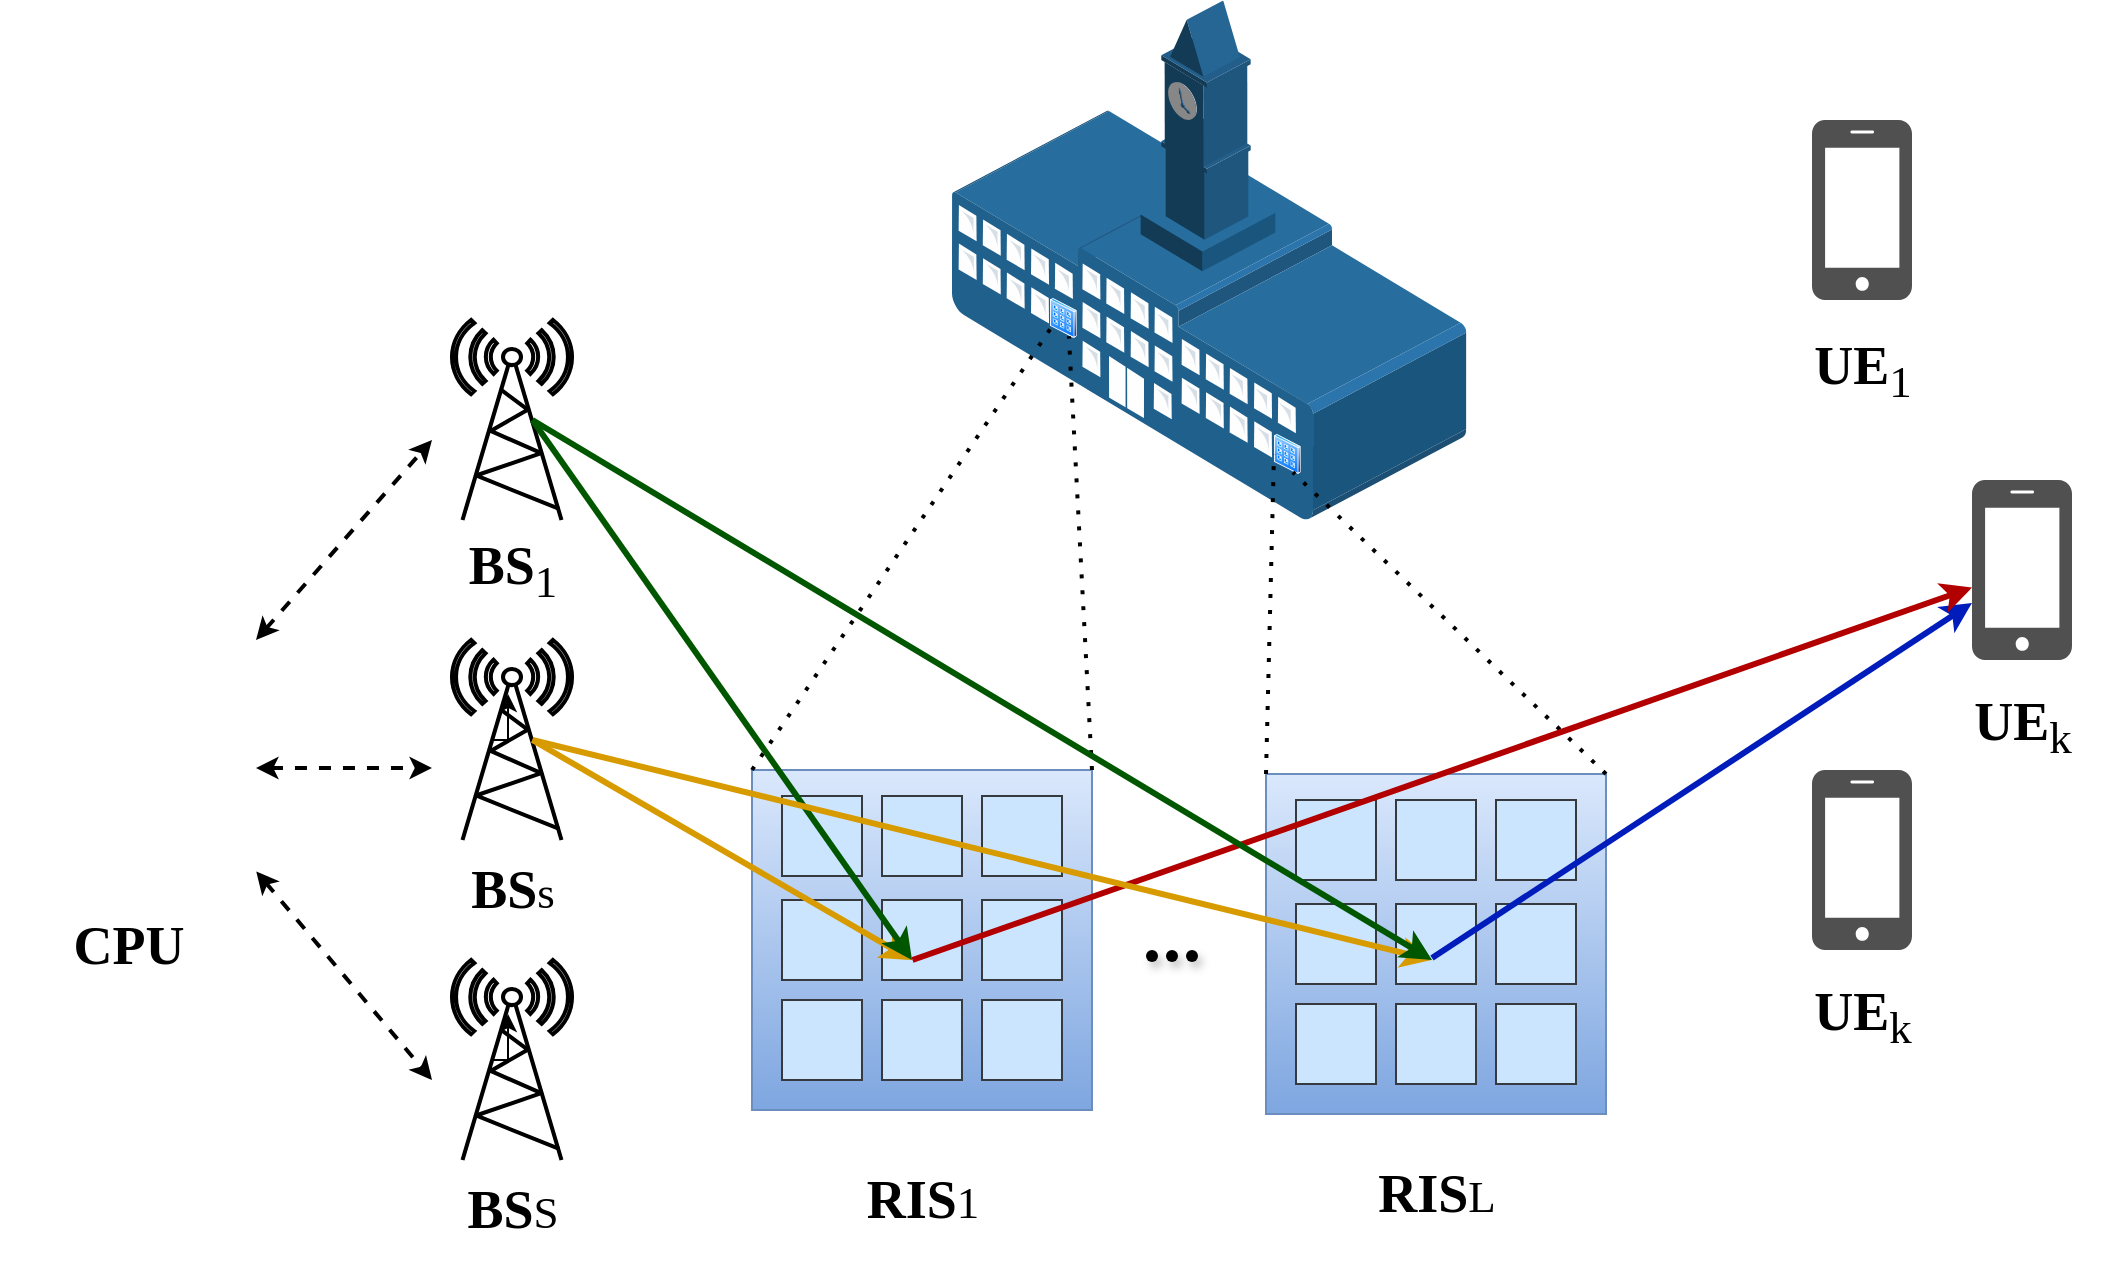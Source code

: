<mxfile version="23.0.1" type="github">
  <diagram name="第 1 页" id="fu7d0Rtub_Eh79JDdHf0">
    <mxGraphModel dx="746" dy="553" grid="1" gridSize="10" guides="1" tooltips="1" connect="1" arrows="1" fold="1" page="1" pageScale="1" pageWidth="827" pageHeight="1169" math="0" shadow="0">
      <root>
        <mxCell id="0" />
        <mxCell id="1" parent="0" />
        <mxCell id="ABnXI4RNKLQdEu6p_G51-1" value="" style="fontColor=#0066CC;verticalAlign=top;verticalLabelPosition=bottom;labelPosition=center;align=center;html=1;fillColor=#FFFFFF;strokeColor=#000000;gradientColor=none;gradientDirection=north;strokeWidth=2;shape=mxgraph.networks.radio_tower;rounded=1;shadow=0;comic=0;labelBackgroundColor=none;container=0;" vertex="1" parent="1">
          <mxGeometry x="250" y="240" width="60" height="100" as="geometry" />
        </mxCell>
        <mxCell id="ABnXI4RNKLQdEu6p_G51-2" value="&lt;b&gt;BS&lt;/b&gt;&lt;font style=&quot;font-size: 27px;&quot;&gt;&lt;sub&gt;1&lt;/sub&gt;&lt;/font&gt;" style="text;html=1;align=center;verticalAlign=middle;resizable=0;points=[];autosize=1;strokeColor=none;fillColor=none;fontSize=27;fontFamily=Times New Roman;shadow=1;glass=0;sketch=0;strokeWidth=8;container=0;" vertex="1" parent="1">
          <mxGeometry x="245" y="340" width="70" height="50" as="geometry" />
        </mxCell>
        <mxCell id="ABnXI4RNKLQdEu6p_G51-3" value="" style="fontColor=#0066CC;verticalAlign=top;verticalLabelPosition=bottom;labelPosition=center;align=center;html=1;fillColor=#FFFFFF;strokeColor=#000000;gradientColor=none;gradientDirection=north;strokeWidth=2;shape=mxgraph.networks.radio_tower;rounded=1;shadow=0;comic=0;labelBackgroundColor=none;container=0;" vertex="1" parent="1">
          <mxGeometry x="250" y="400" width="60" height="100" as="geometry" />
        </mxCell>
        <mxCell id="ABnXI4RNKLQdEu6p_G51-4" value="&lt;b&gt;BS&lt;/b&gt;&lt;span style=&quot;font-size: 22.5px;&quot;&gt;s&lt;/span&gt;" style="text;html=1;align=center;verticalAlign=middle;resizable=0;points=[];autosize=1;strokeColor=none;fillColor=none;fontSize=27;fontFamily=Times New Roman;shadow=1;glass=0;sketch=0;strokeWidth=8;container=0;" vertex="1" parent="1">
          <mxGeometry x="245" y="500" width="70" height="50" as="geometry" />
        </mxCell>
        <mxCell id="ABnXI4RNKLQdEu6p_G51-5" style="edgeStyle=orthogonalEdgeStyle;rounded=0;orthogonalLoop=1;jettySize=auto;html=1;exitX=0.33;exitY=0.5;exitDx=0;exitDy=0;exitPerimeter=0;entryX=0.467;entryY=0.27;entryDx=0;entryDy=0;entryPerimeter=0;" edge="1" parent="1" source="ABnXI4RNKLQdEu6p_G51-3" target="ABnXI4RNKLQdEu6p_G51-3">
          <mxGeometry relative="1" as="geometry" />
        </mxCell>
        <mxCell id="ABnXI4RNKLQdEu6p_G51-6" value="" style="fontColor=#0066CC;verticalAlign=top;verticalLabelPosition=bottom;labelPosition=center;align=center;html=1;fillColor=#FFFFFF;strokeColor=#000000;gradientColor=none;gradientDirection=north;strokeWidth=2;shape=mxgraph.networks.radio_tower;rounded=1;shadow=0;comic=0;labelBackgroundColor=none;container=0;" vertex="1" parent="1">
          <mxGeometry x="250" y="560" width="60" height="100" as="geometry" />
        </mxCell>
        <mxCell id="ABnXI4RNKLQdEu6p_G51-7" value="&lt;b&gt;BS&lt;/b&gt;&lt;span style=&quot;font-size: 22.5px;&quot;&gt;S&lt;/span&gt;" style="text;html=1;align=center;verticalAlign=middle;resizable=0;points=[];autosize=1;strokeColor=none;fillColor=none;fontSize=27;fontFamily=Times New Roman;shadow=1;glass=0;sketch=0;strokeWidth=8;container=0;" vertex="1" parent="1">
          <mxGeometry x="245" y="660" width="70" height="50" as="geometry" />
        </mxCell>
        <mxCell id="ABnXI4RNKLQdEu6p_G51-8" style="edgeStyle=orthogonalEdgeStyle;rounded=0;orthogonalLoop=1;jettySize=auto;html=1;exitX=0.33;exitY=0.5;exitDx=0;exitDy=0;exitPerimeter=0;entryX=0.467;entryY=0.27;entryDx=0;entryDy=0;entryPerimeter=0;" edge="1" parent="1" source="ABnXI4RNKLQdEu6p_G51-6" target="ABnXI4RNKLQdEu6p_G51-6">
          <mxGeometry relative="1" as="geometry" />
        </mxCell>
        <mxCell id="ABnXI4RNKLQdEu6p_G51-12" value="" style="shape=image;html=1;verticalAlign=top;verticalLabelPosition=bottom;labelBackgroundColor=#ffffff;imageAspect=0;aspect=fixed;image=https://cdn2.iconfinder.com/data/icons/whcompare-isometric-web-hosting-servers/50/value-server-128.png" vertex="1" parent="1">
          <mxGeometry x="24" y="400" width="128" height="128" as="geometry" />
        </mxCell>
        <mxCell id="ABnXI4RNKLQdEu6p_G51-13" value="&lt;b&gt;CPU&lt;/b&gt;" style="text;html=1;align=center;verticalAlign=middle;resizable=0;points=[];autosize=1;strokeColor=none;fillColor=none;fontSize=27;fontFamily=Times New Roman;shadow=1;glass=0;sketch=0;strokeWidth=8;container=0;" vertex="1" parent="1">
          <mxGeometry x="48" y="528" width="80" height="50" as="geometry" />
        </mxCell>
        <mxCell id="ABnXI4RNKLQdEu6p_G51-16" value="" style="endArrow=classic;startArrow=classic;html=1;rounded=0;strokeWidth=2;dashed=1;exitX=1;exitY=0;exitDx=0;exitDy=0;endSize=5;startSize=5;" edge="1" parent="1" source="ABnXI4RNKLQdEu6p_G51-12">
          <mxGeometry width="50" height="50" relative="1" as="geometry">
            <mxPoint x="130" y="400" as="sourcePoint" />
            <mxPoint x="240" y="300" as="targetPoint" />
          </mxGeometry>
        </mxCell>
        <mxCell id="ABnXI4RNKLQdEu6p_G51-17" value="" style="endArrow=classic;startArrow=classic;html=1;rounded=0;strokeWidth=2;dashed=1;endSize=5;startSize=5;" edge="1" parent="1" source="ABnXI4RNKLQdEu6p_G51-12">
          <mxGeometry width="50" height="50" relative="1" as="geometry">
            <mxPoint x="128" y="463.95" as="sourcePoint" />
            <mxPoint x="240" y="464" as="targetPoint" />
          </mxGeometry>
        </mxCell>
        <mxCell id="ABnXI4RNKLQdEu6p_G51-18" value="" style="endArrow=classic;startArrow=classic;html=1;rounded=0;strokeWidth=2;dashed=1;exitX=1.001;exitY=0.904;exitDx=0;exitDy=0;exitPerimeter=0;endSize=5;startSize=5;" edge="1" parent="1" source="ABnXI4RNKLQdEu6p_G51-12">
          <mxGeometry width="50" height="50" relative="1" as="geometry">
            <mxPoint x="80" y="760" as="sourcePoint" />
            <mxPoint x="240" y="620" as="targetPoint" />
          </mxGeometry>
        </mxCell>
        <mxCell id="ABnXI4RNKLQdEu6p_G51-41" value="" style="group" vertex="1" connectable="0" parent="1">
          <mxGeometry x="400" y="465" width="170" height="170" as="geometry" />
        </mxCell>
        <mxCell id="ABnXI4RNKLQdEu6p_G51-28" value="" style="whiteSpace=wrap;html=1;aspect=fixed;fillColor=#dae8fc;gradientColor=#7ea6e0;strokeColor=#6c8ebf;" vertex="1" parent="ABnXI4RNKLQdEu6p_G51-41">
          <mxGeometry width="170" height="170" as="geometry" />
        </mxCell>
        <mxCell id="ABnXI4RNKLQdEu6p_G51-29" value="" style="whiteSpace=wrap;html=1;aspect=fixed;fillColor=#cce5ff;strokeColor=#36393d;" vertex="1" parent="ABnXI4RNKLQdEu6p_G51-41">
          <mxGeometry x="15" y="13" width="40" height="40" as="geometry" />
        </mxCell>
        <mxCell id="ABnXI4RNKLQdEu6p_G51-33" value="" style="whiteSpace=wrap;html=1;aspect=fixed;fillColor=#cce5ff;strokeColor=#36393d;" vertex="1" parent="ABnXI4RNKLQdEu6p_G51-41">
          <mxGeometry x="65" y="13" width="40" height="40" as="geometry" />
        </mxCell>
        <mxCell id="ABnXI4RNKLQdEu6p_G51-34" value="" style="whiteSpace=wrap;html=1;aspect=fixed;fillColor=#cce5ff;strokeColor=#36393d;" vertex="1" parent="ABnXI4RNKLQdEu6p_G51-41">
          <mxGeometry x="115" y="13" width="40" height="40" as="geometry" />
        </mxCell>
        <mxCell id="ABnXI4RNKLQdEu6p_G51-35" value="" style="whiteSpace=wrap;html=1;aspect=fixed;fillColor=#cce5ff;strokeColor=#36393d;" vertex="1" parent="ABnXI4RNKLQdEu6p_G51-41">
          <mxGeometry x="15" y="65" width="40" height="40" as="geometry" />
        </mxCell>
        <mxCell id="ABnXI4RNKLQdEu6p_G51-36" value="" style="whiteSpace=wrap;html=1;aspect=fixed;fillColor=#cce5ff;strokeColor=#36393d;" vertex="1" parent="ABnXI4RNKLQdEu6p_G51-41">
          <mxGeometry x="15" y="115" width="40" height="40" as="geometry" />
        </mxCell>
        <mxCell id="ABnXI4RNKLQdEu6p_G51-37" value="" style="whiteSpace=wrap;html=1;aspect=fixed;fillColor=#cce5ff;strokeColor=#36393d;" vertex="1" parent="ABnXI4RNKLQdEu6p_G51-41">
          <mxGeometry x="65" y="65" width="40" height="40" as="geometry" />
        </mxCell>
        <mxCell id="ABnXI4RNKLQdEu6p_G51-38" value="" style="whiteSpace=wrap;html=1;aspect=fixed;fillColor=#cce5ff;strokeColor=#36393d;" vertex="1" parent="ABnXI4RNKLQdEu6p_G51-41">
          <mxGeometry x="115" y="65" width="40" height="40" as="geometry" />
        </mxCell>
        <mxCell id="ABnXI4RNKLQdEu6p_G51-39" value="" style="whiteSpace=wrap;html=1;aspect=fixed;fillColor=#cce5ff;strokeColor=#36393d;" vertex="1" parent="ABnXI4RNKLQdEu6p_G51-41">
          <mxGeometry x="65" y="115" width="40" height="40" as="geometry" />
        </mxCell>
        <mxCell id="ABnXI4RNKLQdEu6p_G51-40" value="" style="whiteSpace=wrap;html=1;aspect=fixed;fillColor=#cce5ff;strokeColor=#36393d;" vertex="1" parent="ABnXI4RNKLQdEu6p_G51-41">
          <mxGeometry x="115" y="115" width="40" height="40" as="geometry" />
        </mxCell>
        <mxCell id="ABnXI4RNKLQdEu6p_G51-78" value="" style="endArrow=classic;html=1;rounded=0;strokeWidth=3;exitX=0.67;exitY=0.5;exitDx=0;exitDy=0;exitPerimeter=0;fillColor=#ffcd28;gradientColor=#ffa500;strokeColor=#d79b00;" edge="1" parent="ABnXI4RNKLQdEu6p_G51-41" source="ABnXI4RNKLQdEu6p_G51-3">
          <mxGeometry width="50" height="50" relative="1" as="geometry">
            <mxPoint x="-9.9" y="-35" as="sourcePoint" />
            <mxPoint x="79.9" y="95" as="targetPoint" />
          </mxGeometry>
        </mxCell>
        <mxCell id="ABnXI4RNKLQdEu6p_G51-43" value="" style="group" vertex="1" connectable="0" parent="1">
          <mxGeometry x="657" y="467" width="170" height="170" as="geometry" />
        </mxCell>
        <mxCell id="ABnXI4RNKLQdEu6p_G51-44" value="" style="whiteSpace=wrap;html=1;aspect=fixed;fillColor=#dae8fc;gradientColor=#7ea6e0;strokeColor=#6c8ebf;" vertex="1" parent="ABnXI4RNKLQdEu6p_G51-43">
          <mxGeometry width="170" height="170" as="geometry" />
        </mxCell>
        <mxCell id="ABnXI4RNKLQdEu6p_G51-45" value="" style="whiteSpace=wrap;html=1;aspect=fixed;fillColor=#cce5ff;strokeColor=#36393d;" vertex="1" parent="ABnXI4RNKLQdEu6p_G51-43">
          <mxGeometry x="15" y="13" width="40" height="40" as="geometry" />
        </mxCell>
        <mxCell id="ABnXI4RNKLQdEu6p_G51-46" value="" style="whiteSpace=wrap;html=1;aspect=fixed;fillColor=#cce5ff;strokeColor=#36393d;" vertex="1" parent="ABnXI4RNKLQdEu6p_G51-43">
          <mxGeometry x="65" y="13" width="40" height="40" as="geometry" />
        </mxCell>
        <mxCell id="ABnXI4RNKLQdEu6p_G51-47" value="" style="whiteSpace=wrap;html=1;aspect=fixed;fillColor=#cce5ff;strokeColor=#36393d;" vertex="1" parent="ABnXI4RNKLQdEu6p_G51-43">
          <mxGeometry x="115" y="13" width="40" height="40" as="geometry" />
        </mxCell>
        <mxCell id="ABnXI4RNKLQdEu6p_G51-48" value="" style="whiteSpace=wrap;html=1;aspect=fixed;fillColor=#cce5ff;strokeColor=#36393d;" vertex="1" parent="ABnXI4RNKLQdEu6p_G51-43">
          <mxGeometry x="15" y="65" width="40" height="40" as="geometry" />
        </mxCell>
        <mxCell id="ABnXI4RNKLQdEu6p_G51-49" value="" style="whiteSpace=wrap;html=1;aspect=fixed;fillColor=#cce5ff;strokeColor=#36393d;" vertex="1" parent="ABnXI4RNKLQdEu6p_G51-43">
          <mxGeometry x="15" y="115" width="40" height="40" as="geometry" />
        </mxCell>
        <mxCell id="ABnXI4RNKLQdEu6p_G51-50" value="" style="whiteSpace=wrap;html=1;aspect=fixed;fillColor=#cce5ff;strokeColor=#36393d;" vertex="1" parent="ABnXI4RNKLQdEu6p_G51-43">
          <mxGeometry x="65" y="65" width="40" height="40" as="geometry" />
        </mxCell>
        <mxCell id="ABnXI4RNKLQdEu6p_G51-51" value="" style="whiteSpace=wrap;html=1;aspect=fixed;fillColor=#cce5ff;strokeColor=#36393d;" vertex="1" parent="ABnXI4RNKLQdEu6p_G51-43">
          <mxGeometry x="115" y="65" width="40" height="40" as="geometry" />
        </mxCell>
        <mxCell id="ABnXI4RNKLQdEu6p_G51-52" value="" style="whiteSpace=wrap;html=1;aspect=fixed;fillColor=#cce5ff;strokeColor=#36393d;" vertex="1" parent="ABnXI4RNKLQdEu6p_G51-43">
          <mxGeometry x="65" y="115" width="40" height="40" as="geometry" />
        </mxCell>
        <mxCell id="ABnXI4RNKLQdEu6p_G51-53" value="" style="whiteSpace=wrap;html=1;aspect=fixed;fillColor=#cce5ff;strokeColor=#36393d;" vertex="1" parent="ABnXI4RNKLQdEu6p_G51-43">
          <mxGeometry x="115" y="115" width="40" height="40" as="geometry" />
        </mxCell>
        <mxCell id="ABnXI4RNKLQdEu6p_G51-92" value="" style="endArrow=classic;html=1;rounded=0;strokeWidth=3;fillColor=#0050ef;strokeColor=#001DBC;" edge="1" parent="ABnXI4RNKLQdEu6p_G51-43" target="ABnXI4RNKLQdEu6p_G51-66">
          <mxGeometry width="50" height="50" relative="1" as="geometry">
            <mxPoint x="83" y="92" as="sourcePoint" />
            <mxPoint x="302.75" y="-94" as="targetPoint" />
          </mxGeometry>
        </mxCell>
        <mxCell id="ABnXI4RNKLQdEu6p_G51-65" value="" style="sketch=0;pointerEvents=1;shadow=0;dashed=0;html=1;strokeColor=none;fillColor=#505050;labelPosition=center;verticalLabelPosition=bottom;verticalAlign=top;outlineConnect=0;align=center;shape=mxgraph.office.devices.cell_phone_iphone_standalone;" vertex="1" parent="1">
          <mxGeometry x="930" y="140" width="50" height="90" as="geometry" />
        </mxCell>
        <mxCell id="ABnXI4RNKLQdEu6p_G51-66" value="" style="sketch=0;pointerEvents=1;shadow=0;dashed=0;html=1;strokeColor=none;fillColor=#505050;labelPosition=center;verticalLabelPosition=bottom;verticalAlign=top;outlineConnect=0;align=center;shape=mxgraph.office.devices.cell_phone_iphone_standalone;" vertex="1" parent="1">
          <mxGeometry x="1010" y="320" width="50" height="90" as="geometry" />
        </mxCell>
        <mxCell id="ABnXI4RNKLQdEu6p_G51-67" value="&lt;b&gt;UE&lt;/b&gt;&lt;font style=&quot;font-size: 27px;&quot;&gt;&lt;sub&gt;1&lt;/sub&gt;&lt;/font&gt;" style="text;html=1;align=center;verticalAlign=middle;resizable=0;points=[];autosize=1;strokeColor=none;fillColor=none;fontSize=27;fontFamily=Times New Roman;shadow=1;glass=0;sketch=0;strokeWidth=8;container=0;" vertex="1" parent="1">
          <mxGeometry x="920" y="240" width="70" height="50" as="geometry" />
        </mxCell>
        <mxCell id="ABnXI4RNKLQdEu6p_G51-68" value="&lt;b&gt;UE&lt;/b&gt;&lt;font style=&quot;font-size: 27px;&quot;&gt;&lt;sub&gt;k&lt;/sub&gt;&lt;/font&gt;" style="text;html=1;align=center;verticalAlign=middle;resizable=0;points=[];autosize=1;strokeColor=none;fillColor=none;fontSize=27;fontFamily=Times New Roman;shadow=1;glass=0;sketch=0;strokeWidth=8;container=0;" vertex="1" parent="1">
          <mxGeometry x="1000" y="418" width="70" height="50" as="geometry" />
        </mxCell>
        <mxCell id="ABnXI4RNKLQdEu6p_G51-69" value="" style="sketch=0;pointerEvents=1;shadow=0;dashed=0;html=1;strokeColor=none;fillColor=#505050;labelPosition=center;verticalLabelPosition=bottom;verticalAlign=top;outlineConnect=0;align=center;shape=mxgraph.office.devices.cell_phone_iphone_standalone;" vertex="1" parent="1">
          <mxGeometry x="930" y="465" width="50" height="90" as="geometry" />
        </mxCell>
        <mxCell id="ABnXI4RNKLQdEu6p_G51-70" value="&lt;b&gt;UE&lt;/b&gt;&lt;font style=&quot;font-size: 27px;&quot;&gt;&lt;sub&gt;k&lt;/sub&gt;&lt;/font&gt;" style="text;html=1;align=center;verticalAlign=middle;resizable=0;points=[];autosize=1;strokeColor=none;fillColor=none;fontSize=27;fontFamily=Times New Roman;shadow=1;glass=0;sketch=0;strokeWidth=8;container=0;" vertex="1" parent="1">
          <mxGeometry x="920" y="563" width="70" height="50" as="geometry" />
        </mxCell>
        <mxCell id="ABnXI4RNKLQdEu6p_G51-72" value="" style="group" vertex="1" connectable="0" parent="1">
          <mxGeometry x="500" y="80" width="257.194" height="260.0" as="geometry" />
        </mxCell>
        <mxCell id="ABnXI4RNKLQdEu6p_G51-9" value="" style="image;points=[];aspect=fixed;html=1;align=center;shadow=0;dashed=0;image=img/lib/allied_telesis/buildings/School_Building.svg;" vertex="1" parent="ABnXI4RNKLQdEu6p_G51-72">
          <mxGeometry width="257.194" height="260.0" as="geometry" />
        </mxCell>
        <mxCell id="ABnXI4RNKLQdEu6p_G51-75" value="" style="image;aspect=fixed;perimeter=ellipsePerimeter;html=1;align=center;shadow=0;dashed=0;spacingTop=3;image=img/lib/active_directory/input_output_filter.svg;" vertex="1" parent="ABnXI4RNKLQdEu6p_G51-72">
          <mxGeometry x="161" y="217" width="13.4" height="20" as="geometry" />
        </mxCell>
        <mxCell id="ABnXI4RNKLQdEu6p_G51-74" value="" style="image;aspect=fixed;perimeter=ellipsePerimeter;html=1;align=center;shadow=0;dashed=0;spacingTop=3;image=img/lib/active_directory/input_output_filter.svg;" vertex="1" parent="ABnXI4RNKLQdEu6p_G51-72">
          <mxGeometry x="49" y="149" width="13.4" height="20" as="geometry" />
        </mxCell>
        <mxCell id="ABnXI4RNKLQdEu6p_G51-76" value="&lt;b&gt;RIS&lt;/b&gt;&lt;span style=&quot;font-size: 22.5px;&quot;&gt;1&lt;/span&gt;" style="text;html=1;align=center;verticalAlign=middle;resizable=0;points=[];autosize=1;strokeColor=none;fillColor=none;fontSize=27;fontFamily=Times New Roman;shadow=1;glass=0;sketch=0;strokeWidth=8;container=0;" vertex="1" parent="1">
          <mxGeometry x="445" y="655" width="80" height="50" as="geometry" />
        </mxCell>
        <mxCell id="ABnXI4RNKLQdEu6p_G51-77" value="&lt;b&gt;RIS&lt;/b&gt;&lt;span style=&quot;font-size: 22.5px;&quot;&gt;L&lt;/span&gt;" style="text;html=1;align=center;verticalAlign=middle;resizable=0;points=[];autosize=1;strokeColor=none;fillColor=none;fontSize=27;fontFamily=Times New Roman;shadow=1;glass=0;sketch=0;strokeWidth=8;container=0;" vertex="1" parent="1">
          <mxGeometry x="702" y="652" width="80" height="50" as="geometry" />
        </mxCell>
        <mxCell id="ABnXI4RNKLQdEu6p_G51-80" value="" style="endArrow=none;dashed=1;html=1;dashPattern=1 3;strokeWidth=2;rounded=0;entryX=0;entryY=0.75;entryDx=0;entryDy=0;exitX=0;exitY=0;exitDx=0;exitDy=0;" edge="1" parent="1" source="ABnXI4RNKLQdEu6p_G51-28" target="ABnXI4RNKLQdEu6p_G51-74">
          <mxGeometry width="50" height="50" relative="1" as="geometry">
            <mxPoint x="410" y="360" as="sourcePoint" />
            <mxPoint x="460" y="310" as="targetPoint" />
          </mxGeometry>
        </mxCell>
        <mxCell id="ABnXI4RNKLQdEu6p_G51-81" value="" style="endArrow=none;dashed=1;html=1;dashPattern=1 3;strokeWidth=2;rounded=0;exitX=1;exitY=0;exitDx=0;exitDy=0;entryX=0.75;entryY=1;entryDx=0;entryDy=0;" edge="1" parent="1" source="ABnXI4RNKLQdEu6p_G51-28" target="ABnXI4RNKLQdEu6p_G51-74">
          <mxGeometry width="50" height="50" relative="1" as="geometry">
            <mxPoint x="410" y="475" as="sourcePoint" />
            <mxPoint x="560" y="180" as="targetPoint" />
          </mxGeometry>
        </mxCell>
        <mxCell id="ABnXI4RNKLQdEu6p_G51-82" value="" style="endArrow=none;dashed=1;html=1;dashPattern=1 3;strokeWidth=2;rounded=0;exitX=0;exitY=0;exitDx=0;exitDy=0;entryX=0;entryY=0.5;entryDx=0;entryDy=0;" edge="1" parent="1" source="ABnXI4RNKLQdEu6p_G51-44" target="ABnXI4RNKLQdEu6p_G51-75">
          <mxGeometry width="50" height="50" relative="1" as="geometry">
            <mxPoint x="410" y="475" as="sourcePoint" />
            <mxPoint x="660" y="240" as="targetPoint" />
          </mxGeometry>
        </mxCell>
        <mxCell id="ABnXI4RNKLQdEu6p_G51-83" value="" style="endArrow=none;dashed=1;html=1;dashPattern=1 3;strokeWidth=2;rounded=0;exitX=1;exitY=0;exitDx=0;exitDy=0;entryX=0.75;entryY=1;entryDx=0;entryDy=0;" edge="1" parent="1" source="ABnXI4RNKLQdEu6p_G51-44" target="ABnXI4RNKLQdEu6p_G51-75">
          <mxGeometry width="50" height="50" relative="1" as="geometry">
            <mxPoint x="420" y="485" as="sourcePoint" />
            <mxPoint x="670" y="250" as="targetPoint" />
          </mxGeometry>
        </mxCell>
        <mxCell id="ABnXI4RNKLQdEu6p_G51-84" value="" style="endArrow=classic;html=1;rounded=0;strokeWidth=3;exitX=1.025;exitY=0.369;exitDx=0;exitDy=0;exitPerimeter=0;fillColor=#e51400;strokeColor=#B20000;" edge="1" parent="1" target="ABnXI4RNKLQdEu6p_G51-66">
          <mxGeometry width="50" height="50" relative="1" as="geometry">
            <mxPoint x="480.25" y="560" as="sourcePoint" />
            <mxPoint x="916" y="406.1" as="targetPoint" />
          </mxGeometry>
        </mxCell>
        <mxCell id="ABnXI4RNKLQdEu6p_G51-85" value="" style="shape=waypoint;sketch=0;fillStyle=solid;size=6;pointerEvents=1;points=[];fillColor=none;resizable=0;rotatable=0;perimeter=centerPerimeter;snapToPoint=1;shadow=1;glass=0;strokeWidth=1;fontFamily=Times New Roman;fontSize=18;container=0;" vertex="1" parent="1">
          <mxGeometry x="580" y="538" width="40" height="40" as="geometry" />
        </mxCell>
        <mxCell id="ABnXI4RNKLQdEu6p_G51-86" value="" style="shape=waypoint;sketch=0;fillStyle=solid;size=6;pointerEvents=1;points=[];fillColor=none;resizable=0;rotatable=0;perimeter=centerPerimeter;snapToPoint=1;shadow=1;glass=0;strokeWidth=1;fontFamily=Times New Roman;fontSize=18;container=0;" vertex="1" parent="1">
          <mxGeometry x="590" y="538" width="40" height="40" as="geometry" />
        </mxCell>
        <mxCell id="ABnXI4RNKLQdEu6p_G51-87" value="" style="shape=waypoint;sketch=0;fillStyle=solid;size=6;pointerEvents=1;points=[];fillColor=none;resizable=0;rotatable=0;perimeter=centerPerimeter;snapToPoint=1;shadow=1;glass=0;strokeWidth=1;fontFamily=Times New Roman;fontSize=18;container=0;" vertex="1" parent="1">
          <mxGeometry x="600" y="538" width="40" height="40" as="geometry" />
        </mxCell>
        <mxCell id="ABnXI4RNKLQdEu6p_G51-89" value="" style="endArrow=classic;html=1;rounded=0;strokeWidth=3;exitX=0.67;exitY=0.5;exitDx=0;exitDy=0;exitPerimeter=0;fillColor=#008a00;strokeColor=#005700;" edge="1" parent="1" source="ABnXI4RNKLQdEu6p_G51-1">
          <mxGeometry width="50" height="50" relative="1" as="geometry">
            <mxPoint x="320" y="400" as="sourcePoint" />
            <mxPoint x="480" y="560" as="targetPoint" />
          </mxGeometry>
        </mxCell>
        <mxCell id="ABnXI4RNKLQdEu6p_G51-90" value="" style="endArrow=classic;html=1;rounded=0;strokeWidth=3;exitX=0.67;exitY=0.5;exitDx=0;exitDy=0;exitPerimeter=0;fillColor=#ffcd28;gradientColor=#ffa500;strokeColor=#d79b00;" edge="1" parent="1" source="ABnXI4RNKLQdEu6p_G51-3">
          <mxGeometry width="50" height="50" relative="1" as="geometry">
            <mxPoint x="550" y="450" as="sourcePoint" />
            <mxPoint x="739.9" y="560" as="targetPoint" />
          </mxGeometry>
        </mxCell>
        <mxCell id="ABnXI4RNKLQdEu6p_G51-93" value="" style="endArrow=classic;html=1;rounded=0;strokeWidth=3;exitX=0.67;exitY=0.5;exitDx=0;exitDy=0;exitPerimeter=0;fillColor=#008a00;strokeColor=#005700;" edge="1" parent="1" source="ABnXI4RNKLQdEu6p_G51-1">
          <mxGeometry width="50" height="50" relative="1" as="geometry">
            <mxPoint x="530" y="300" as="sourcePoint" />
            <mxPoint x="740" y="560" as="targetPoint" />
          </mxGeometry>
        </mxCell>
      </root>
    </mxGraphModel>
  </diagram>
</mxfile>
